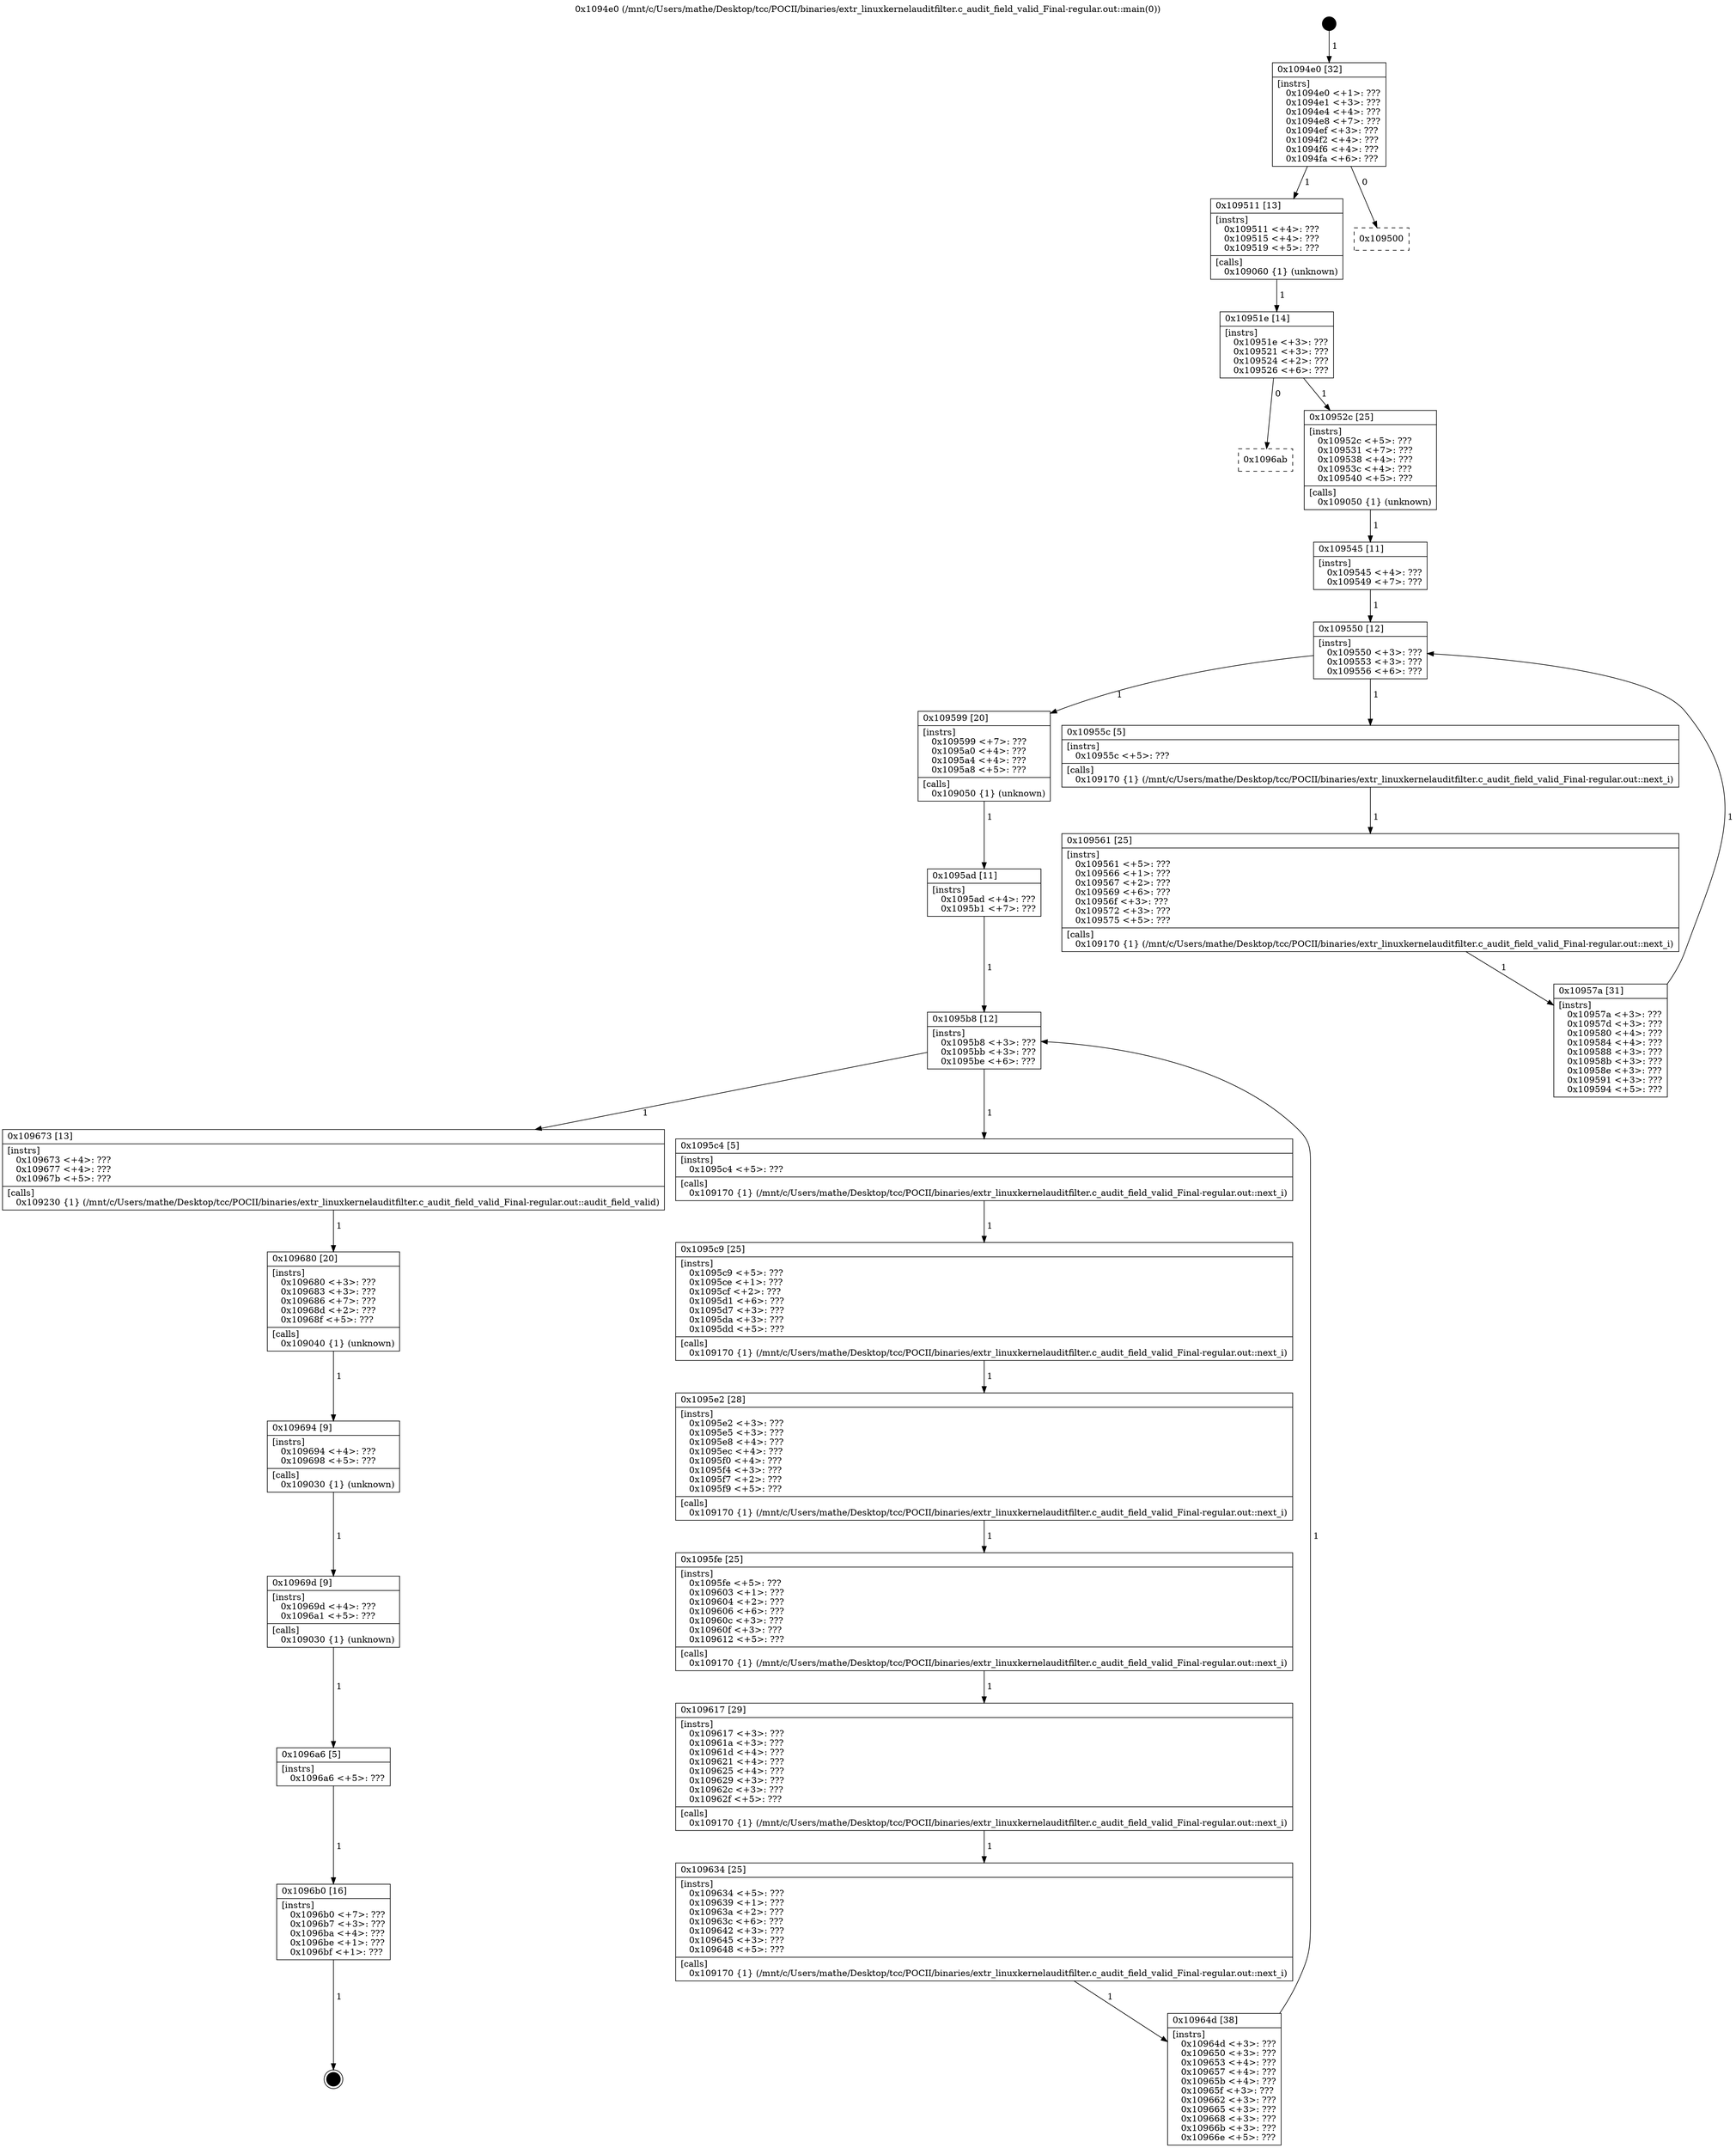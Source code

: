 digraph "0x1094e0" {
  label = "0x1094e0 (/mnt/c/Users/mathe/Desktop/tcc/POCII/binaries/extr_linuxkernelauditfilter.c_audit_field_valid_Final-regular.out::main(0))"
  labelloc = "t"
  node[shape=record]

  Entry [label="",width=0.3,height=0.3,shape=circle,fillcolor=black,style=filled]
  "0x1094e0" [label="{
     0x1094e0 [32]\l
     | [instrs]\l
     &nbsp;&nbsp;0x1094e0 \<+1\>: ???\l
     &nbsp;&nbsp;0x1094e1 \<+3\>: ???\l
     &nbsp;&nbsp;0x1094e4 \<+4\>: ???\l
     &nbsp;&nbsp;0x1094e8 \<+7\>: ???\l
     &nbsp;&nbsp;0x1094ef \<+3\>: ???\l
     &nbsp;&nbsp;0x1094f2 \<+4\>: ???\l
     &nbsp;&nbsp;0x1094f6 \<+4\>: ???\l
     &nbsp;&nbsp;0x1094fa \<+6\>: ???\l
  }"]
  "0x109511" [label="{
     0x109511 [13]\l
     | [instrs]\l
     &nbsp;&nbsp;0x109511 \<+4\>: ???\l
     &nbsp;&nbsp;0x109515 \<+4\>: ???\l
     &nbsp;&nbsp;0x109519 \<+5\>: ???\l
     | [calls]\l
     &nbsp;&nbsp;0x109060 \{1\} (unknown)\l
  }"]
  "0x109500" [label="{
     0x109500\l
  }", style=dashed]
  "0x10951e" [label="{
     0x10951e [14]\l
     | [instrs]\l
     &nbsp;&nbsp;0x10951e \<+3\>: ???\l
     &nbsp;&nbsp;0x109521 \<+3\>: ???\l
     &nbsp;&nbsp;0x109524 \<+2\>: ???\l
     &nbsp;&nbsp;0x109526 \<+6\>: ???\l
  }"]
  "0x1096ab" [label="{
     0x1096ab\l
  }", style=dashed]
  "0x10952c" [label="{
     0x10952c [25]\l
     | [instrs]\l
     &nbsp;&nbsp;0x10952c \<+5\>: ???\l
     &nbsp;&nbsp;0x109531 \<+7\>: ???\l
     &nbsp;&nbsp;0x109538 \<+4\>: ???\l
     &nbsp;&nbsp;0x10953c \<+4\>: ???\l
     &nbsp;&nbsp;0x109540 \<+5\>: ???\l
     | [calls]\l
     &nbsp;&nbsp;0x109050 \{1\} (unknown)\l
  }"]
  Exit [label="",width=0.3,height=0.3,shape=circle,fillcolor=black,style=filled,peripheries=2]
  "0x109550" [label="{
     0x109550 [12]\l
     | [instrs]\l
     &nbsp;&nbsp;0x109550 \<+3\>: ???\l
     &nbsp;&nbsp;0x109553 \<+3\>: ???\l
     &nbsp;&nbsp;0x109556 \<+6\>: ???\l
  }"]
  "0x109599" [label="{
     0x109599 [20]\l
     | [instrs]\l
     &nbsp;&nbsp;0x109599 \<+7\>: ???\l
     &nbsp;&nbsp;0x1095a0 \<+4\>: ???\l
     &nbsp;&nbsp;0x1095a4 \<+4\>: ???\l
     &nbsp;&nbsp;0x1095a8 \<+5\>: ???\l
     | [calls]\l
     &nbsp;&nbsp;0x109050 \{1\} (unknown)\l
  }"]
  "0x10955c" [label="{
     0x10955c [5]\l
     | [instrs]\l
     &nbsp;&nbsp;0x10955c \<+5\>: ???\l
     | [calls]\l
     &nbsp;&nbsp;0x109170 \{1\} (/mnt/c/Users/mathe/Desktop/tcc/POCII/binaries/extr_linuxkernelauditfilter.c_audit_field_valid_Final-regular.out::next_i)\l
  }"]
  "0x109561" [label="{
     0x109561 [25]\l
     | [instrs]\l
     &nbsp;&nbsp;0x109561 \<+5\>: ???\l
     &nbsp;&nbsp;0x109566 \<+1\>: ???\l
     &nbsp;&nbsp;0x109567 \<+2\>: ???\l
     &nbsp;&nbsp;0x109569 \<+6\>: ???\l
     &nbsp;&nbsp;0x10956f \<+3\>: ???\l
     &nbsp;&nbsp;0x109572 \<+3\>: ???\l
     &nbsp;&nbsp;0x109575 \<+5\>: ???\l
     | [calls]\l
     &nbsp;&nbsp;0x109170 \{1\} (/mnt/c/Users/mathe/Desktop/tcc/POCII/binaries/extr_linuxkernelauditfilter.c_audit_field_valid_Final-regular.out::next_i)\l
  }"]
  "0x10957a" [label="{
     0x10957a [31]\l
     | [instrs]\l
     &nbsp;&nbsp;0x10957a \<+3\>: ???\l
     &nbsp;&nbsp;0x10957d \<+3\>: ???\l
     &nbsp;&nbsp;0x109580 \<+4\>: ???\l
     &nbsp;&nbsp;0x109584 \<+4\>: ???\l
     &nbsp;&nbsp;0x109588 \<+3\>: ???\l
     &nbsp;&nbsp;0x10958b \<+3\>: ???\l
     &nbsp;&nbsp;0x10958e \<+3\>: ???\l
     &nbsp;&nbsp;0x109591 \<+3\>: ???\l
     &nbsp;&nbsp;0x109594 \<+5\>: ???\l
  }"]
  "0x109545" [label="{
     0x109545 [11]\l
     | [instrs]\l
     &nbsp;&nbsp;0x109545 \<+4\>: ???\l
     &nbsp;&nbsp;0x109549 \<+7\>: ???\l
  }"]
  "0x1095b8" [label="{
     0x1095b8 [12]\l
     | [instrs]\l
     &nbsp;&nbsp;0x1095b8 \<+3\>: ???\l
     &nbsp;&nbsp;0x1095bb \<+3\>: ???\l
     &nbsp;&nbsp;0x1095be \<+6\>: ???\l
  }"]
  "0x109673" [label="{
     0x109673 [13]\l
     | [instrs]\l
     &nbsp;&nbsp;0x109673 \<+4\>: ???\l
     &nbsp;&nbsp;0x109677 \<+4\>: ???\l
     &nbsp;&nbsp;0x10967b \<+5\>: ???\l
     | [calls]\l
     &nbsp;&nbsp;0x109230 \{1\} (/mnt/c/Users/mathe/Desktop/tcc/POCII/binaries/extr_linuxkernelauditfilter.c_audit_field_valid_Final-regular.out::audit_field_valid)\l
  }"]
  "0x1095c4" [label="{
     0x1095c4 [5]\l
     | [instrs]\l
     &nbsp;&nbsp;0x1095c4 \<+5\>: ???\l
     | [calls]\l
     &nbsp;&nbsp;0x109170 \{1\} (/mnt/c/Users/mathe/Desktop/tcc/POCII/binaries/extr_linuxkernelauditfilter.c_audit_field_valid_Final-regular.out::next_i)\l
  }"]
  "0x1095c9" [label="{
     0x1095c9 [25]\l
     | [instrs]\l
     &nbsp;&nbsp;0x1095c9 \<+5\>: ???\l
     &nbsp;&nbsp;0x1095ce \<+1\>: ???\l
     &nbsp;&nbsp;0x1095cf \<+2\>: ???\l
     &nbsp;&nbsp;0x1095d1 \<+6\>: ???\l
     &nbsp;&nbsp;0x1095d7 \<+3\>: ???\l
     &nbsp;&nbsp;0x1095da \<+3\>: ???\l
     &nbsp;&nbsp;0x1095dd \<+5\>: ???\l
     | [calls]\l
     &nbsp;&nbsp;0x109170 \{1\} (/mnt/c/Users/mathe/Desktop/tcc/POCII/binaries/extr_linuxkernelauditfilter.c_audit_field_valid_Final-regular.out::next_i)\l
  }"]
  "0x1095e2" [label="{
     0x1095e2 [28]\l
     | [instrs]\l
     &nbsp;&nbsp;0x1095e2 \<+3\>: ???\l
     &nbsp;&nbsp;0x1095e5 \<+3\>: ???\l
     &nbsp;&nbsp;0x1095e8 \<+4\>: ???\l
     &nbsp;&nbsp;0x1095ec \<+4\>: ???\l
     &nbsp;&nbsp;0x1095f0 \<+4\>: ???\l
     &nbsp;&nbsp;0x1095f4 \<+3\>: ???\l
     &nbsp;&nbsp;0x1095f7 \<+2\>: ???\l
     &nbsp;&nbsp;0x1095f9 \<+5\>: ???\l
     | [calls]\l
     &nbsp;&nbsp;0x109170 \{1\} (/mnt/c/Users/mathe/Desktop/tcc/POCII/binaries/extr_linuxkernelauditfilter.c_audit_field_valid_Final-regular.out::next_i)\l
  }"]
  "0x1095fe" [label="{
     0x1095fe [25]\l
     | [instrs]\l
     &nbsp;&nbsp;0x1095fe \<+5\>: ???\l
     &nbsp;&nbsp;0x109603 \<+1\>: ???\l
     &nbsp;&nbsp;0x109604 \<+2\>: ???\l
     &nbsp;&nbsp;0x109606 \<+6\>: ???\l
     &nbsp;&nbsp;0x10960c \<+3\>: ???\l
     &nbsp;&nbsp;0x10960f \<+3\>: ???\l
     &nbsp;&nbsp;0x109612 \<+5\>: ???\l
     | [calls]\l
     &nbsp;&nbsp;0x109170 \{1\} (/mnt/c/Users/mathe/Desktop/tcc/POCII/binaries/extr_linuxkernelauditfilter.c_audit_field_valid_Final-regular.out::next_i)\l
  }"]
  "0x109617" [label="{
     0x109617 [29]\l
     | [instrs]\l
     &nbsp;&nbsp;0x109617 \<+3\>: ???\l
     &nbsp;&nbsp;0x10961a \<+3\>: ???\l
     &nbsp;&nbsp;0x10961d \<+4\>: ???\l
     &nbsp;&nbsp;0x109621 \<+4\>: ???\l
     &nbsp;&nbsp;0x109625 \<+4\>: ???\l
     &nbsp;&nbsp;0x109629 \<+3\>: ???\l
     &nbsp;&nbsp;0x10962c \<+3\>: ???\l
     &nbsp;&nbsp;0x10962f \<+5\>: ???\l
     | [calls]\l
     &nbsp;&nbsp;0x109170 \{1\} (/mnt/c/Users/mathe/Desktop/tcc/POCII/binaries/extr_linuxkernelauditfilter.c_audit_field_valid_Final-regular.out::next_i)\l
  }"]
  "0x109634" [label="{
     0x109634 [25]\l
     | [instrs]\l
     &nbsp;&nbsp;0x109634 \<+5\>: ???\l
     &nbsp;&nbsp;0x109639 \<+1\>: ???\l
     &nbsp;&nbsp;0x10963a \<+2\>: ???\l
     &nbsp;&nbsp;0x10963c \<+6\>: ???\l
     &nbsp;&nbsp;0x109642 \<+3\>: ???\l
     &nbsp;&nbsp;0x109645 \<+3\>: ???\l
     &nbsp;&nbsp;0x109648 \<+5\>: ???\l
     | [calls]\l
     &nbsp;&nbsp;0x109170 \{1\} (/mnt/c/Users/mathe/Desktop/tcc/POCII/binaries/extr_linuxkernelauditfilter.c_audit_field_valid_Final-regular.out::next_i)\l
  }"]
  "0x10964d" [label="{
     0x10964d [38]\l
     | [instrs]\l
     &nbsp;&nbsp;0x10964d \<+3\>: ???\l
     &nbsp;&nbsp;0x109650 \<+3\>: ???\l
     &nbsp;&nbsp;0x109653 \<+4\>: ???\l
     &nbsp;&nbsp;0x109657 \<+4\>: ???\l
     &nbsp;&nbsp;0x10965b \<+4\>: ???\l
     &nbsp;&nbsp;0x10965f \<+3\>: ???\l
     &nbsp;&nbsp;0x109662 \<+3\>: ???\l
     &nbsp;&nbsp;0x109665 \<+3\>: ???\l
     &nbsp;&nbsp;0x109668 \<+3\>: ???\l
     &nbsp;&nbsp;0x10966b \<+3\>: ???\l
     &nbsp;&nbsp;0x10966e \<+5\>: ???\l
  }"]
  "0x1095ad" [label="{
     0x1095ad [11]\l
     | [instrs]\l
     &nbsp;&nbsp;0x1095ad \<+4\>: ???\l
     &nbsp;&nbsp;0x1095b1 \<+7\>: ???\l
  }"]
  "0x109680" [label="{
     0x109680 [20]\l
     | [instrs]\l
     &nbsp;&nbsp;0x109680 \<+3\>: ???\l
     &nbsp;&nbsp;0x109683 \<+3\>: ???\l
     &nbsp;&nbsp;0x109686 \<+7\>: ???\l
     &nbsp;&nbsp;0x10968d \<+2\>: ???\l
     &nbsp;&nbsp;0x10968f \<+5\>: ???\l
     | [calls]\l
     &nbsp;&nbsp;0x109040 \{1\} (unknown)\l
  }"]
  "0x109694" [label="{
     0x109694 [9]\l
     | [instrs]\l
     &nbsp;&nbsp;0x109694 \<+4\>: ???\l
     &nbsp;&nbsp;0x109698 \<+5\>: ???\l
     | [calls]\l
     &nbsp;&nbsp;0x109030 \{1\} (unknown)\l
  }"]
  "0x10969d" [label="{
     0x10969d [9]\l
     | [instrs]\l
     &nbsp;&nbsp;0x10969d \<+4\>: ???\l
     &nbsp;&nbsp;0x1096a1 \<+5\>: ???\l
     | [calls]\l
     &nbsp;&nbsp;0x109030 \{1\} (unknown)\l
  }"]
  "0x1096a6" [label="{
     0x1096a6 [5]\l
     | [instrs]\l
     &nbsp;&nbsp;0x1096a6 \<+5\>: ???\l
  }"]
  "0x1096b0" [label="{
     0x1096b0 [16]\l
     | [instrs]\l
     &nbsp;&nbsp;0x1096b0 \<+7\>: ???\l
     &nbsp;&nbsp;0x1096b7 \<+3\>: ???\l
     &nbsp;&nbsp;0x1096ba \<+4\>: ???\l
     &nbsp;&nbsp;0x1096be \<+1\>: ???\l
     &nbsp;&nbsp;0x1096bf \<+1\>: ???\l
  }"]
  Entry -> "0x1094e0" [label=" 1"]
  "0x1094e0" -> "0x109511" [label=" 1"]
  "0x1094e0" -> "0x109500" [label=" 0"]
  "0x109511" -> "0x10951e" [label=" 1"]
  "0x10951e" -> "0x1096ab" [label=" 0"]
  "0x10951e" -> "0x10952c" [label=" 1"]
  "0x1096b0" -> Exit [label=" 1"]
  "0x10952c" -> "0x109545" [label=" 1"]
  "0x109550" -> "0x109599" [label=" 1"]
  "0x109550" -> "0x10955c" [label=" 1"]
  "0x10955c" -> "0x109561" [label=" 1"]
  "0x109561" -> "0x10957a" [label=" 1"]
  "0x109545" -> "0x109550" [label=" 1"]
  "0x10957a" -> "0x109550" [label=" 1"]
  "0x109599" -> "0x1095ad" [label=" 1"]
  "0x1095b8" -> "0x109673" [label=" 1"]
  "0x1095b8" -> "0x1095c4" [label=" 1"]
  "0x1095c4" -> "0x1095c9" [label=" 1"]
  "0x1095c9" -> "0x1095e2" [label=" 1"]
  "0x1095e2" -> "0x1095fe" [label=" 1"]
  "0x1095fe" -> "0x109617" [label=" 1"]
  "0x109617" -> "0x109634" [label=" 1"]
  "0x109634" -> "0x10964d" [label=" 1"]
  "0x1095ad" -> "0x1095b8" [label=" 1"]
  "0x10964d" -> "0x1095b8" [label=" 1"]
  "0x109673" -> "0x109680" [label=" 1"]
  "0x109680" -> "0x109694" [label=" 1"]
  "0x109694" -> "0x10969d" [label=" 1"]
  "0x10969d" -> "0x1096a6" [label=" 1"]
  "0x1096a6" -> "0x1096b0" [label=" 1"]
}
